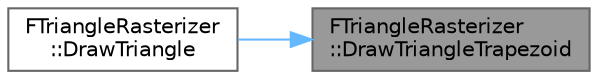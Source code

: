 digraph "FTriangleRasterizer::DrawTriangleTrapezoid"
{
 // INTERACTIVE_SVG=YES
 // LATEX_PDF_SIZE
  bgcolor="transparent";
  edge [fontname=Helvetica,fontsize=10,labelfontname=Helvetica,labelfontsize=10];
  node [fontname=Helvetica,fontsize=10,shape=box,height=0.2,width=0.4];
  rankdir="RL";
  Node1 [id="Node000001",label="FTriangleRasterizer\l::DrawTriangleTrapezoid",height=0.2,width=0.4,color="gray40", fillcolor="grey60", style="filled", fontcolor="black",tooltip=" "];
  Node1 -> Node2 [id="edge1_Node000001_Node000002",dir="back",color="steelblue1",style="solid",tooltip=" "];
  Node2 [id="Node000002",label="FTriangleRasterizer\l::DrawTriangle",height=0.2,width=0.4,color="grey40", fillcolor="white", style="filled",URL="$dc/dc9/classFTriangleRasterizer.html#a282d4b8c35744104127ae9bedf452934",tooltip=" "];
}
